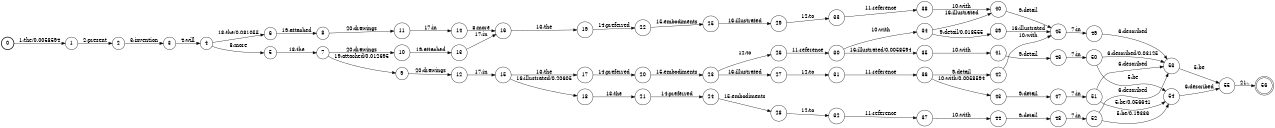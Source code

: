 digraph FST {
rankdir = LR;
size = "8.5,11";
label = "";
center = 1;
orientation = Portrait;
ranksep = "0.4";
nodesep = "0.25";
0 [label = "0", shape = circle, style = bold, fontsize = 14]
	0 -> 1 [label = "1:the/0.0058594", fontsize = 14];
1 [label = "1", shape = circle, style = solid, fontsize = 14]
	1 -> 2 [label = "2:present", fontsize = 14];
2 [label = "2", shape = circle, style = solid, fontsize = 14]
	2 -> 3 [label = "3:invention", fontsize = 14];
3 [label = "3", shape = circle, style = solid, fontsize = 14]
	3 -> 4 [label = "4:will", fontsize = 14];
4 [label = "4", shape = circle, style = solid, fontsize = 14]
	4 -> 6 [label = "18:the/0.081055", fontsize = 14];
	4 -> 5 [label = "8:more", fontsize = 14];
5 [label = "5", shape = circle, style = solid, fontsize = 14]
	5 -> 7 [label = "18:the", fontsize = 14];
6 [label = "6", shape = circle, style = solid, fontsize = 14]
	6 -> 8 [label = "19:attached", fontsize = 14];
7 [label = "7", shape = circle, style = solid, fontsize = 14]
	7 -> 9 [label = "19:attached/0.012695", fontsize = 14];
	7 -> 10 [label = "20:drawings", fontsize = 14];
8 [label = "8", shape = circle, style = solid, fontsize = 14]
	8 -> 11 [label = "20:drawings", fontsize = 14];
9 [label = "9", shape = circle, style = solid, fontsize = 14]
	9 -> 12 [label = "20:drawings", fontsize = 14];
10 [label = "10", shape = circle, style = solid, fontsize = 14]
	10 -> 13 [label = "19:attached", fontsize = 14];
11 [label = "11", shape = circle, style = solid, fontsize = 14]
	11 -> 14 [label = "17:in", fontsize = 14];
12 [label = "12", shape = circle, style = solid, fontsize = 14]
	12 -> 15 [label = "17:in", fontsize = 14];
13 [label = "13", shape = circle, style = solid, fontsize = 14]
	13 -> 16 [label = "17:in", fontsize = 14];
14 [label = "14", shape = circle, style = solid, fontsize = 14]
	14 -> 16 [label = "8:more", fontsize = 14];
15 [label = "15", shape = circle, style = solid, fontsize = 14]
	15 -> 17 [label = "13:the", fontsize = 14];
	15 -> 18 [label = "16:illustrated/0.20605", fontsize = 14];
16 [label = "16", shape = circle, style = solid, fontsize = 14]
	16 -> 19 [label = "13:the", fontsize = 14];
17 [label = "17", shape = circle, style = solid, fontsize = 14]
	17 -> 20 [label = "14:preferred", fontsize = 14];
18 [label = "18", shape = circle, style = solid, fontsize = 14]
	18 -> 21 [label = "13:the", fontsize = 14];
19 [label = "19", shape = circle, style = solid, fontsize = 14]
	19 -> 22 [label = "14:preferred", fontsize = 14];
20 [label = "20", shape = circle, style = solid, fontsize = 14]
	20 -> 23 [label = "15:embodiments", fontsize = 14];
21 [label = "21", shape = circle, style = solid, fontsize = 14]
	21 -> 24 [label = "14:preferred", fontsize = 14];
22 [label = "22", shape = circle, style = solid, fontsize = 14]
	22 -> 25 [label = "15:embodiments", fontsize = 14];
23 [label = "23", shape = circle, style = solid, fontsize = 14]
	23 -> 26 [label = "12:to", fontsize = 14];
	23 -> 27 [label = "16:illustrated", fontsize = 14];
24 [label = "24", shape = circle, style = solid, fontsize = 14]
	24 -> 28 [label = "15:embodiments", fontsize = 14];
25 [label = "25", shape = circle, style = solid, fontsize = 14]
	25 -> 29 [label = "16:illustrated", fontsize = 14];
26 [label = "26", shape = circle, style = solid, fontsize = 14]
	26 -> 30 [label = "11:reference", fontsize = 14];
27 [label = "27", shape = circle, style = solid, fontsize = 14]
	27 -> 31 [label = "12:to", fontsize = 14];
28 [label = "28", shape = circle, style = solid, fontsize = 14]
	28 -> 32 [label = "12:to", fontsize = 14];
29 [label = "29", shape = circle, style = solid, fontsize = 14]
	29 -> 33 [label = "12:to", fontsize = 14];
30 [label = "30", shape = circle, style = solid, fontsize = 14]
	30 -> 34 [label = "10:with", fontsize = 14];
	30 -> 35 [label = "16:illustrated/0.0058594", fontsize = 14];
31 [label = "31", shape = circle, style = solid, fontsize = 14]
	31 -> 36 [label = "11:reference", fontsize = 14];
32 [label = "32", shape = circle, style = solid, fontsize = 14]
	32 -> 37 [label = "11:reference", fontsize = 14];
33 [label = "33", shape = circle, style = solid, fontsize = 14]
	33 -> 38 [label = "11:reference", fontsize = 14];
34 [label = "34", shape = circle, style = solid, fontsize = 14]
	34 -> 39 [label = "9:detail/0.018555", fontsize = 14];
	34 -> 40 [label = "16:illustrated", fontsize = 14];
35 [label = "35", shape = circle, style = solid, fontsize = 14]
	35 -> 41 [label = "10:with", fontsize = 14];
36 [label = "36", shape = circle, style = solid, fontsize = 14]
	36 -> 42 [label = "9:detail", fontsize = 14];
	36 -> 43 [label = "10:with/0.0058594", fontsize = 14];
37 [label = "37", shape = circle, style = solid, fontsize = 14]
	37 -> 44 [label = "10:with", fontsize = 14];
38 [label = "38", shape = circle, style = solid, fontsize = 14]
	38 -> 40 [label = "10:with", fontsize = 14];
39 [label = "39", shape = circle, style = solid, fontsize = 14]
	39 -> 45 [label = "16:illustrated", fontsize = 14];
40 [label = "40", shape = circle, style = solid, fontsize = 14]
	40 -> 45 [label = "9:detail", fontsize = 14];
41 [label = "41", shape = circle, style = solid, fontsize = 14]
	41 -> 46 [label = "9:detail", fontsize = 14];
42 [label = "42", shape = circle, style = solid, fontsize = 14]
	42 -> 45 [label = "10:with", fontsize = 14];
43 [label = "43", shape = circle, style = solid, fontsize = 14]
	43 -> 47 [label = "9:detail", fontsize = 14];
44 [label = "44", shape = circle, style = solid, fontsize = 14]
	44 -> 48 [label = "9:detail", fontsize = 14];
45 [label = "45", shape = circle, style = solid, fontsize = 14]
	45 -> 49 [label = "7:in", fontsize = 14];
46 [label = "46", shape = circle, style = solid, fontsize = 14]
	46 -> 50 [label = "7:in", fontsize = 14];
47 [label = "47", shape = circle, style = solid, fontsize = 14]
	47 -> 51 [label = "7:in", fontsize = 14];
48 [label = "48", shape = circle, style = solid, fontsize = 14]
	48 -> 52 [label = "7:in", fontsize = 14];
49 [label = "49", shape = circle, style = solid, fontsize = 14]
	49 -> 53 [label = "6:described", fontsize = 14];
50 [label = "50", shape = circle, style = solid, fontsize = 14]
	50 -> 54 [label = "5:be", fontsize = 14];
	50 -> 53 [label = "6:described/0.03125", fontsize = 14];
51 [label = "51", shape = circle, style = solid, fontsize = 14]
	51 -> 54 [label = "5:be/0.056641", fontsize = 14];
	51 -> 53 [label = "6:described", fontsize = 14];
52 [label = "52", shape = circle, style = solid, fontsize = 14]
	52 -> 54 [label = "5:be/0.19336", fontsize = 14];
	52 -> 53 [label = "6:described", fontsize = 14];
53 [label = "53", shape = circle, style = solid, fontsize = 14]
	53 -> 55 [label = "5:be", fontsize = 14];
54 [label = "54", shape = circle, style = solid, fontsize = 14]
	54 -> 55 [label = "6:described", fontsize = 14];
55 [label = "55", shape = circle, style = solid, fontsize = 14]
	55 -> 56 [label = "21:.", fontsize = 14];
56 [label = "56", shape = doublecircle, style = solid, fontsize = 14]
}
